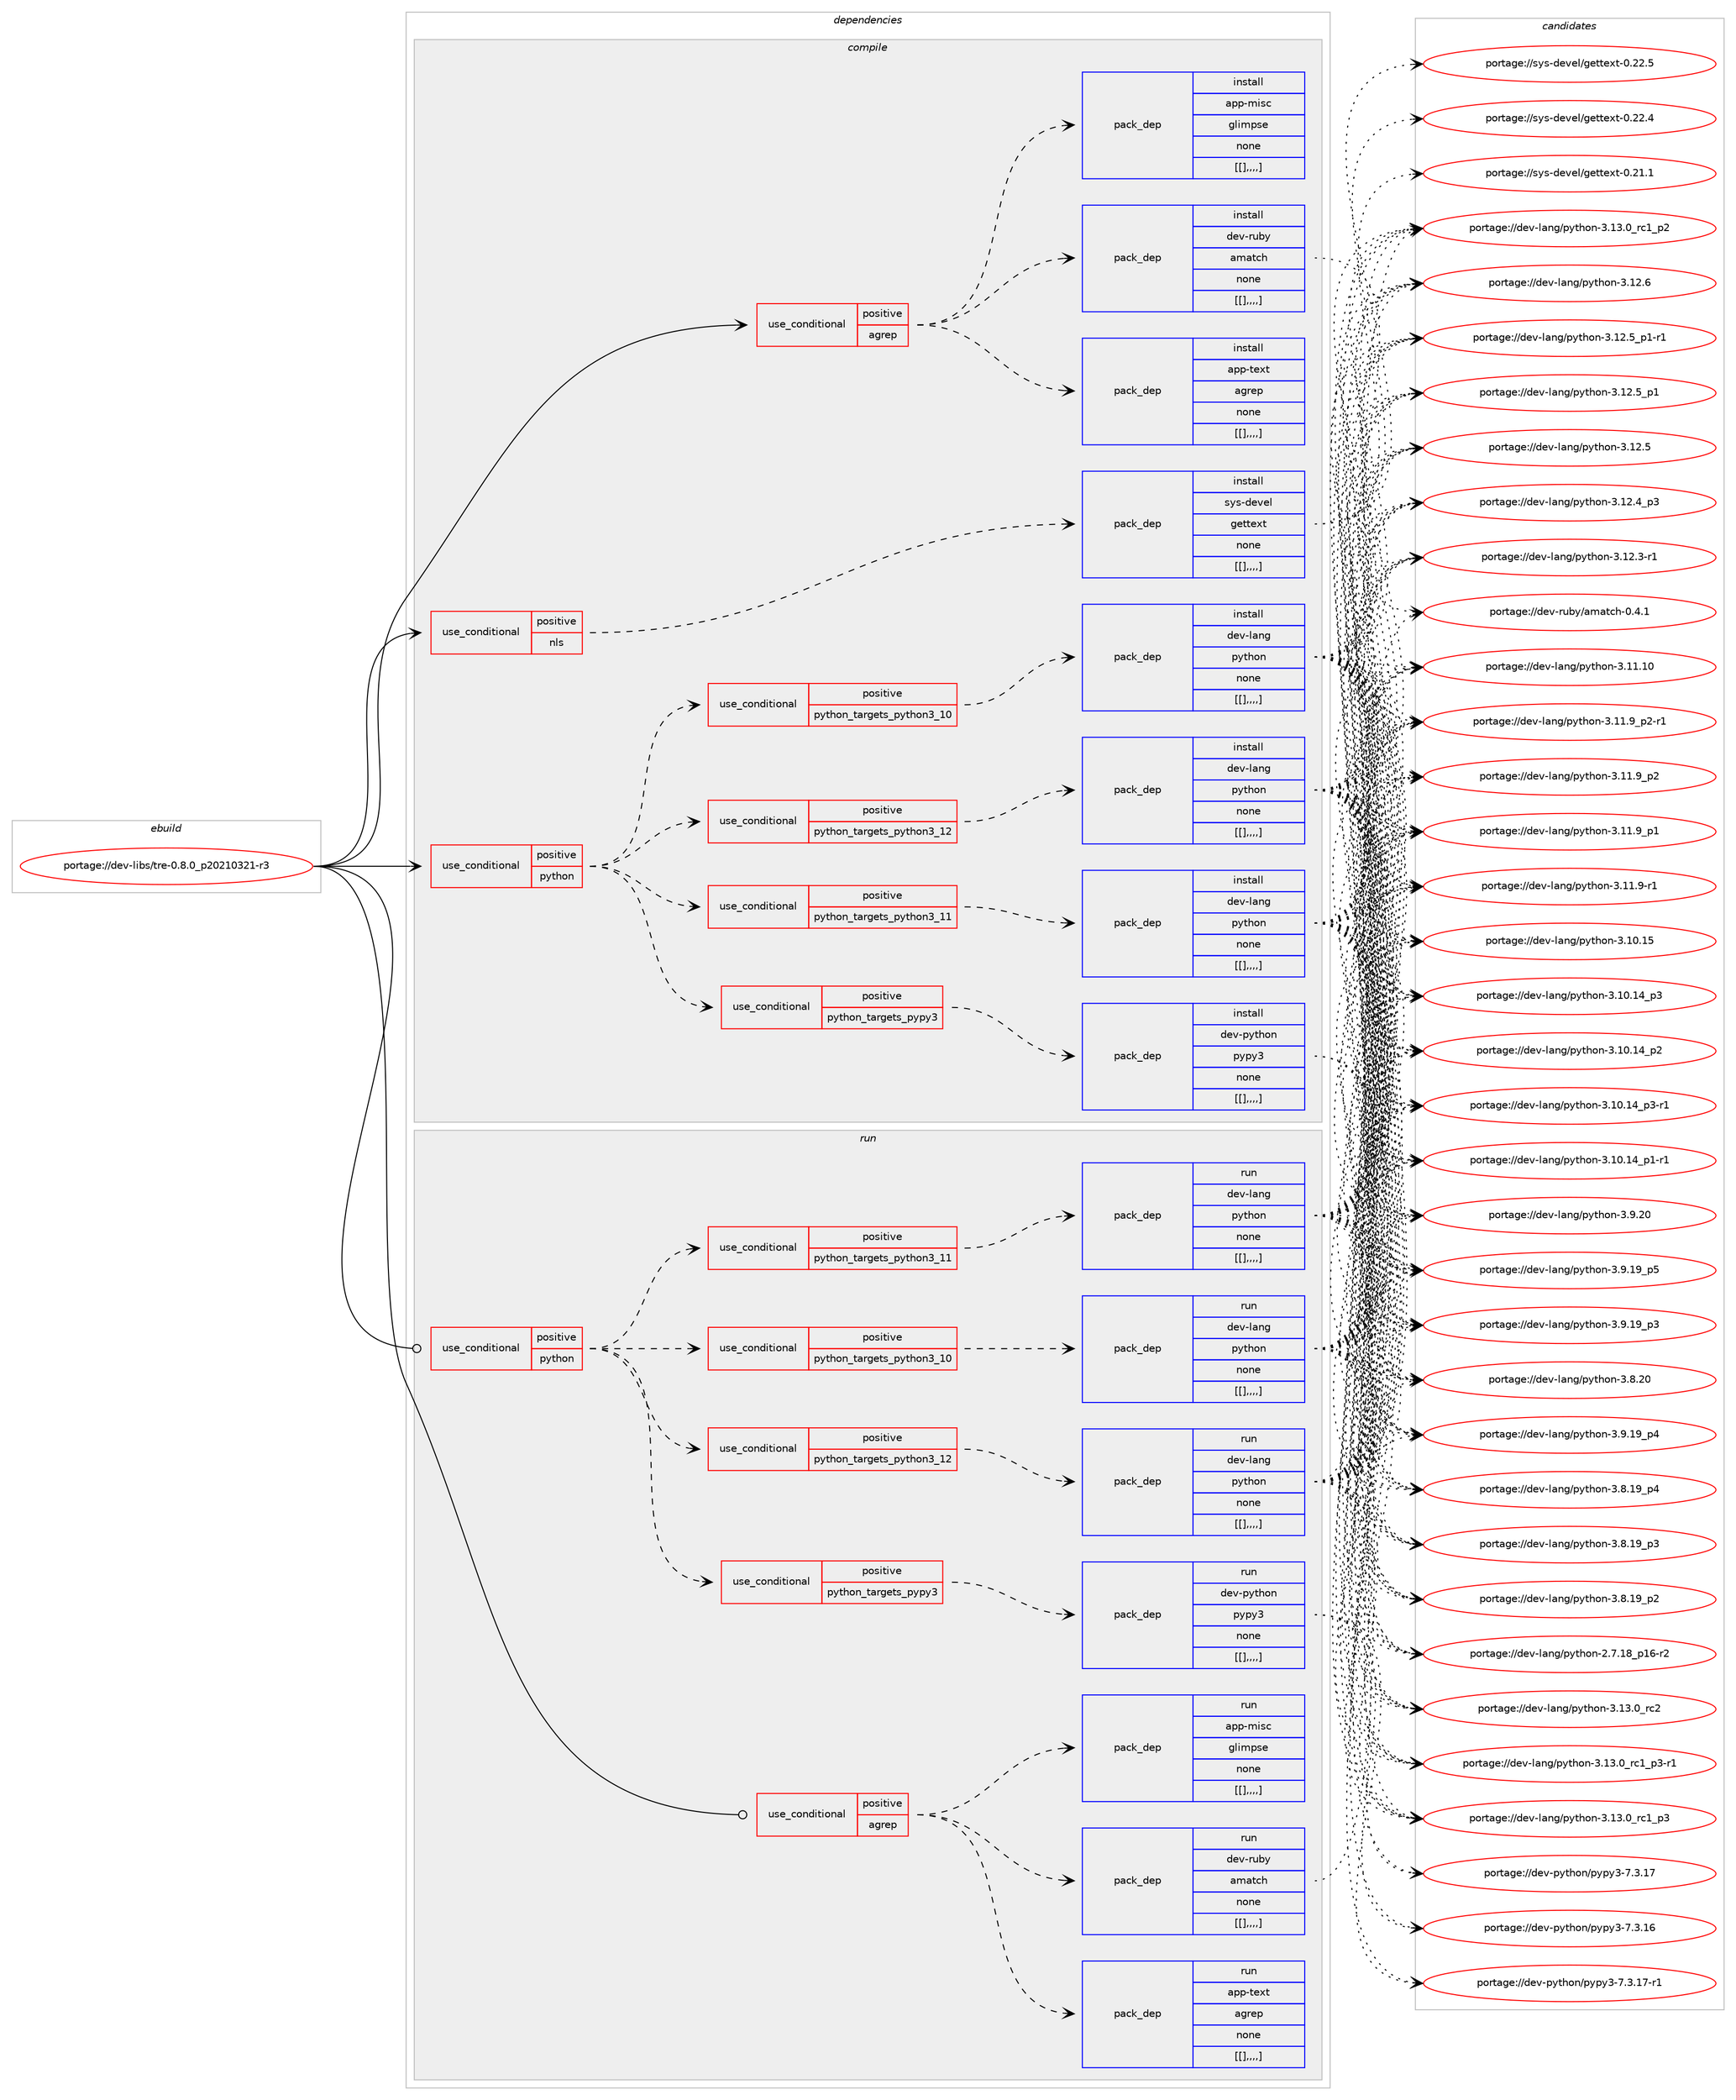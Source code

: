 digraph prolog {

# *************
# Graph options
# *************

newrank=true;
concentrate=true;
compound=true;
graph [rankdir=LR,fontname=Helvetica,fontsize=10,ranksep=1.5];#, ranksep=2.5, nodesep=0.2];
edge  [arrowhead=vee];
node  [fontname=Helvetica,fontsize=10];

# **********
# The ebuild
# **********

subgraph cluster_leftcol {
color=gray;
label=<<i>ebuild</i>>;
id [label="portage://dev-libs/tre-0.8.0_p20210321-r3", color=red, width=4, href="../dev-libs/tre-0.8.0_p20210321-r3.svg"];
}

# ****************
# The dependencies
# ****************

subgraph cluster_midcol {
color=gray;
label=<<i>dependencies</i>>;
subgraph cluster_compile {
fillcolor="#eeeeee";
style=filled;
label=<<i>compile</i>>;
subgraph cond28751 {
dependency115298 [label=<<TABLE BORDER="0" CELLBORDER="1" CELLSPACING="0" CELLPADDING="4"><TR><TD ROWSPAN="3" CELLPADDING="10">use_conditional</TD></TR><TR><TD>positive</TD></TR><TR><TD>agrep</TD></TR></TABLE>>, shape=none, color=red];
subgraph pack85379 {
dependency115299 [label=<<TABLE BORDER="0" CELLBORDER="1" CELLSPACING="0" CELLPADDING="4" WIDTH="220"><TR><TD ROWSPAN="6" CELLPADDING="30">pack_dep</TD></TR><TR><TD WIDTH="110">install</TD></TR><TR><TD>app-text</TD></TR><TR><TD>agrep</TD></TR><TR><TD>none</TD></TR><TR><TD>[[],,,,]</TD></TR></TABLE>>, shape=none, color=blue];
}
dependency115298:e -> dependency115299:w [weight=20,style="dashed",arrowhead="vee"];
subgraph pack85380 {
dependency115300 [label=<<TABLE BORDER="0" CELLBORDER="1" CELLSPACING="0" CELLPADDING="4" WIDTH="220"><TR><TD ROWSPAN="6" CELLPADDING="30">pack_dep</TD></TR><TR><TD WIDTH="110">install</TD></TR><TR><TD>dev-ruby</TD></TR><TR><TD>amatch</TD></TR><TR><TD>none</TD></TR><TR><TD>[[],,,,]</TD></TR></TABLE>>, shape=none, color=blue];
}
dependency115298:e -> dependency115300:w [weight=20,style="dashed",arrowhead="vee"];
subgraph pack85381 {
dependency115301 [label=<<TABLE BORDER="0" CELLBORDER="1" CELLSPACING="0" CELLPADDING="4" WIDTH="220"><TR><TD ROWSPAN="6" CELLPADDING="30">pack_dep</TD></TR><TR><TD WIDTH="110">install</TD></TR><TR><TD>app-misc</TD></TR><TR><TD>glimpse</TD></TR><TR><TD>none</TD></TR><TR><TD>[[],,,,]</TD></TR></TABLE>>, shape=none, color=blue];
}
dependency115298:e -> dependency115301:w [weight=20,style="dashed",arrowhead="vee"];
}
id:e -> dependency115298:w [weight=20,style="solid",arrowhead="vee"];
subgraph cond28752 {
dependency115302 [label=<<TABLE BORDER="0" CELLBORDER="1" CELLSPACING="0" CELLPADDING="4"><TR><TD ROWSPAN="3" CELLPADDING="10">use_conditional</TD></TR><TR><TD>positive</TD></TR><TR><TD>nls</TD></TR></TABLE>>, shape=none, color=red];
subgraph pack85382 {
dependency115303 [label=<<TABLE BORDER="0" CELLBORDER="1" CELLSPACING="0" CELLPADDING="4" WIDTH="220"><TR><TD ROWSPAN="6" CELLPADDING="30">pack_dep</TD></TR><TR><TD WIDTH="110">install</TD></TR><TR><TD>sys-devel</TD></TR><TR><TD>gettext</TD></TR><TR><TD>none</TD></TR><TR><TD>[[],,,,]</TD></TR></TABLE>>, shape=none, color=blue];
}
dependency115302:e -> dependency115303:w [weight=20,style="dashed",arrowhead="vee"];
}
id:e -> dependency115302:w [weight=20,style="solid",arrowhead="vee"];
subgraph cond28753 {
dependency115304 [label=<<TABLE BORDER="0" CELLBORDER="1" CELLSPACING="0" CELLPADDING="4"><TR><TD ROWSPAN="3" CELLPADDING="10">use_conditional</TD></TR><TR><TD>positive</TD></TR><TR><TD>python</TD></TR></TABLE>>, shape=none, color=red];
subgraph cond28754 {
dependency115305 [label=<<TABLE BORDER="0" CELLBORDER="1" CELLSPACING="0" CELLPADDING="4"><TR><TD ROWSPAN="3" CELLPADDING="10">use_conditional</TD></TR><TR><TD>positive</TD></TR><TR><TD>python_targets_pypy3</TD></TR></TABLE>>, shape=none, color=red];
subgraph pack85383 {
dependency115306 [label=<<TABLE BORDER="0" CELLBORDER="1" CELLSPACING="0" CELLPADDING="4" WIDTH="220"><TR><TD ROWSPAN="6" CELLPADDING="30">pack_dep</TD></TR><TR><TD WIDTH="110">install</TD></TR><TR><TD>dev-python</TD></TR><TR><TD>pypy3</TD></TR><TR><TD>none</TD></TR><TR><TD>[[],,,,]</TD></TR></TABLE>>, shape=none, color=blue];
}
dependency115305:e -> dependency115306:w [weight=20,style="dashed",arrowhead="vee"];
}
dependency115304:e -> dependency115305:w [weight=20,style="dashed",arrowhead="vee"];
subgraph cond28755 {
dependency115307 [label=<<TABLE BORDER="0" CELLBORDER="1" CELLSPACING="0" CELLPADDING="4"><TR><TD ROWSPAN="3" CELLPADDING="10">use_conditional</TD></TR><TR><TD>positive</TD></TR><TR><TD>python_targets_python3_10</TD></TR></TABLE>>, shape=none, color=red];
subgraph pack85384 {
dependency115308 [label=<<TABLE BORDER="0" CELLBORDER="1" CELLSPACING="0" CELLPADDING="4" WIDTH="220"><TR><TD ROWSPAN="6" CELLPADDING="30">pack_dep</TD></TR><TR><TD WIDTH="110">install</TD></TR><TR><TD>dev-lang</TD></TR><TR><TD>python</TD></TR><TR><TD>none</TD></TR><TR><TD>[[],,,,]</TD></TR></TABLE>>, shape=none, color=blue];
}
dependency115307:e -> dependency115308:w [weight=20,style="dashed",arrowhead="vee"];
}
dependency115304:e -> dependency115307:w [weight=20,style="dashed",arrowhead="vee"];
subgraph cond28756 {
dependency115309 [label=<<TABLE BORDER="0" CELLBORDER="1" CELLSPACING="0" CELLPADDING="4"><TR><TD ROWSPAN="3" CELLPADDING="10">use_conditional</TD></TR><TR><TD>positive</TD></TR><TR><TD>python_targets_python3_11</TD></TR></TABLE>>, shape=none, color=red];
subgraph pack85385 {
dependency115310 [label=<<TABLE BORDER="0" CELLBORDER="1" CELLSPACING="0" CELLPADDING="4" WIDTH="220"><TR><TD ROWSPAN="6" CELLPADDING="30">pack_dep</TD></TR><TR><TD WIDTH="110">install</TD></TR><TR><TD>dev-lang</TD></TR><TR><TD>python</TD></TR><TR><TD>none</TD></TR><TR><TD>[[],,,,]</TD></TR></TABLE>>, shape=none, color=blue];
}
dependency115309:e -> dependency115310:w [weight=20,style="dashed",arrowhead="vee"];
}
dependency115304:e -> dependency115309:w [weight=20,style="dashed",arrowhead="vee"];
subgraph cond28757 {
dependency115311 [label=<<TABLE BORDER="0" CELLBORDER="1" CELLSPACING="0" CELLPADDING="4"><TR><TD ROWSPAN="3" CELLPADDING="10">use_conditional</TD></TR><TR><TD>positive</TD></TR><TR><TD>python_targets_python3_12</TD></TR></TABLE>>, shape=none, color=red];
subgraph pack85386 {
dependency115312 [label=<<TABLE BORDER="0" CELLBORDER="1" CELLSPACING="0" CELLPADDING="4" WIDTH="220"><TR><TD ROWSPAN="6" CELLPADDING="30">pack_dep</TD></TR><TR><TD WIDTH="110">install</TD></TR><TR><TD>dev-lang</TD></TR><TR><TD>python</TD></TR><TR><TD>none</TD></TR><TR><TD>[[],,,,]</TD></TR></TABLE>>, shape=none, color=blue];
}
dependency115311:e -> dependency115312:w [weight=20,style="dashed",arrowhead="vee"];
}
dependency115304:e -> dependency115311:w [weight=20,style="dashed",arrowhead="vee"];
}
id:e -> dependency115304:w [weight=20,style="solid",arrowhead="vee"];
}
subgraph cluster_compileandrun {
fillcolor="#eeeeee";
style=filled;
label=<<i>compile and run</i>>;
}
subgraph cluster_run {
fillcolor="#eeeeee";
style=filled;
label=<<i>run</i>>;
subgraph cond28758 {
dependency115313 [label=<<TABLE BORDER="0" CELLBORDER="1" CELLSPACING="0" CELLPADDING="4"><TR><TD ROWSPAN="3" CELLPADDING="10">use_conditional</TD></TR><TR><TD>positive</TD></TR><TR><TD>agrep</TD></TR></TABLE>>, shape=none, color=red];
subgraph pack85387 {
dependency115314 [label=<<TABLE BORDER="0" CELLBORDER="1" CELLSPACING="0" CELLPADDING="4" WIDTH="220"><TR><TD ROWSPAN="6" CELLPADDING="30">pack_dep</TD></TR><TR><TD WIDTH="110">run</TD></TR><TR><TD>app-text</TD></TR><TR><TD>agrep</TD></TR><TR><TD>none</TD></TR><TR><TD>[[],,,,]</TD></TR></TABLE>>, shape=none, color=blue];
}
dependency115313:e -> dependency115314:w [weight=20,style="dashed",arrowhead="vee"];
subgraph pack85388 {
dependency115315 [label=<<TABLE BORDER="0" CELLBORDER="1" CELLSPACING="0" CELLPADDING="4" WIDTH="220"><TR><TD ROWSPAN="6" CELLPADDING="30">pack_dep</TD></TR><TR><TD WIDTH="110">run</TD></TR><TR><TD>dev-ruby</TD></TR><TR><TD>amatch</TD></TR><TR><TD>none</TD></TR><TR><TD>[[],,,,]</TD></TR></TABLE>>, shape=none, color=blue];
}
dependency115313:e -> dependency115315:w [weight=20,style="dashed",arrowhead="vee"];
subgraph pack85389 {
dependency115316 [label=<<TABLE BORDER="0" CELLBORDER="1" CELLSPACING="0" CELLPADDING="4" WIDTH="220"><TR><TD ROWSPAN="6" CELLPADDING="30">pack_dep</TD></TR><TR><TD WIDTH="110">run</TD></TR><TR><TD>app-misc</TD></TR><TR><TD>glimpse</TD></TR><TR><TD>none</TD></TR><TR><TD>[[],,,,]</TD></TR></TABLE>>, shape=none, color=blue];
}
dependency115313:e -> dependency115316:w [weight=20,style="dashed",arrowhead="vee"];
}
id:e -> dependency115313:w [weight=20,style="solid",arrowhead="odot"];
subgraph cond28759 {
dependency115317 [label=<<TABLE BORDER="0" CELLBORDER="1" CELLSPACING="0" CELLPADDING="4"><TR><TD ROWSPAN="3" CELLPADDING="10">use_conditional</TD></TR><TR><TD>positive</TD></TR><TR><TD>python</TD></TR></TABLE>>, shape=none, color=red];
subgraph cond28760 {
dependency115318 [label=<<TABLE BORDER="0" CELLBORDER="1" CELLSPACING="0" CELLPADDING="4"><TR><TD ROWSPAN="3" CELLPADDING="10">use_conditional</TD></TR><TR><TD>positive</TD></TR><TR><TD>python_targets_pypy3</TD></TR></TABLE>>, shape=none, color=red];
subgraph pack85390 {
dependency115319 [label=<<TABLE BORDER="0" CELLBORDER="1" CELLSPACING="0" CELLPADDING="4" WIDTH="220"><TR><TD ROWSPAN="6" CELLPADDING="30">pack_dep</TD></TR><TR><TD WIDTH="110">run</TD></TR><TR><TD>dev-python</TD></TR><TR><TD>pypy3</TD></TR><TR><TD>none</TD></TR><TR><TD>[[],,,,]</TD></TR></TABLE>>, shape=none, color=blue];
}
dependency115318:e -> dependency115319:w [weight=20,style="dashed",arrowhead="vee"];
}
dependency115317:e -> dependency115318:w [weight=20,style="dashed",arrowhead="vee"];
subgraph cond28761 {
dependency115320 [label=<<TABLE BORDER="0" CELLBORDER="1" CELLSPACING="0" CELLPADDING="4"><TR><TD ROWSPAN="3" CELLPADDING="10">use_conditional</TD></TR><TR><TD>positive</TD></TR><TR><TD>python_targets_python3_10</TD></TR></TABLE>>, shape=none, color=red];
subgraph pack85391 {
dependency115321 [label=<<TABLE BORDER="0" CELLBORDER="1" CELLSPACING="0" CELLPADDING="4" WIDTH="220"><TR><TD ROWSPAN="6" CELLPADDING="30">pack_dep</TD></TR><TR><TD WIDTH="110">run</TD></TR><TR><TD>dev-lang</TD></TR><TR><TD>python</TD></TR><TR><TD>none</TD></TR><TR><TD>[[],,,,]</TD></TR></TABLE>>, shape=none, color=blue];
}
dependency115320:e -> dependency115321:w [weight=20,style="dashed",arrowhead="vee"];
}
dependency115317:e -> dependency115320:w [weight=20,style="dashed",arrowhead="vee"];
subgraph cond28762 {
dependency115322 [label=<<TABLE BORDER="0" CELLBORDER="1" CELLSPACING="0" CELLPADDING="4"><TR><TD ROWSPAN="3" CELLPADDING="10">use_conditional</TD></TR><TR><TD>positive</TD></TR><TR><TD>python_targets_python3_11</TD></TR></TABLE>>, shape=none, color=red];
subgraph pack85392 {
dependency115323 [label=<<TABLE BORDER="0" CELLBORDER="1" CELLSPACING="0" CELLPADDING="4" WIDTH="220"><TR><TD ROWSPAN="6" CELLPADDING="30">pack_dep</TD></TR><TR><TD WIDTH="110">run</TD></TR><TR><TD>dev-lang</TD></TR><TR><TD>python</TD></TR><TR><TD>none</TD></TR><TR><TD>[[],,,,]</TD></TR></TABLE>>, shape=none, color=blue];
}
dependency115322:e -> dependency115323:w [weight=20,style="dashed",arrowhead="vee"];
}
dependency115317:e -> dependency115322:w [weight=20,style="dashed",arrowhead="vee"];
subgraph cond28763 {
dependency115324 [label=<<TABLE BORDER="0" CELLBORDER="1" CELLSPACING="0" CELLPADDING="4"><TR><TD ROWSPAN="3" CELLPADDING="10">use_conditional</TD></TR><TR><TD>positive</TD></TR><TR><TD>python_targets_python3_12</TD></TR></TABLE>>, shape=none, color=red];
subgraph pack85393 {
dependency115325 [label=<<TABLE BORDER="0" CELLBORDER="1" CELLSPACING="0" CELLPADDING="4" WIDTH="220"><TR><TD ROWSPAN="6" CELLPADDING="30">pack_dep</TD></TR><TR><TD WIDTH="110">run</TD></TR><TR><TD>dev-lang</TD></TR><TR><TD>python</TD></TR><TR><TD>none</TD></TR><TR><TD>[[],,,,]</TD></TR></TABLE>>, shape=none, color=blue];
}
dependency115324:e -> dependency115325:w [weight=20,style="dashed",arrowhead="vee"];
}
dependency115317:e -> dependency115324:w [weight=20,style="dashed",arrowhead="vee"];
}
id:e -> dependency115317:w [weight=20,style="solid",arrowhead="odot"];
}
}

# **************
# The candidates
# **************

subgraph cluster_choices {
rank=same;
color=gray;
label=<<i>candidates</i>>;

subgraph choice85379 {
color=black;
nodesep=1;
}
subgraph choice85380 {
color=black;
nodesep=1;
choice100101118451141179812147971099711699104454846524649 [label="portage://dev-ruby/amatch-0.4.1", color=red, width=4,href="../dev-ruby/amatch-0.4.1.svg"];
dependency115300:e -> choice100101118451141179812147971099711699104454846524649:w [style=dotted,weight="100"];
}
subgraph choice85381 {
color=black;
nodesep=1;
}
subgraph choice85382 {
color=black;
nodesep=1;
choice115121115451001011181011084710310111611610112011645484650504653 [label="portage://sys-devel/gettext-0.22.5", color=red, width=4,href="../sys-devel/gettext-0.22.5.svg"];
choice115121115451001011181011084710310111611610112011645484650504652 [label="portage://sys-devel/gettext-0.22.4", color=red, width=4,href="../sys-devel/gettext-0.22.4.svg"];
choice115121115451001011181011084710310111611610112011645484650494649 [label="portage://sys-devel/gettext-0.21.1", color=red, width=4,href="../sys-devel/gettext-0.21.1.svg"];
dependency115303:e -> choice115121115451001011181011084710310111611610112011645484650504653:w [style=dotted,weight="100"];
dependency115303:e -> choice115121115451001011181011084710310111611610112011645484650504652:w [style=dotted,weight="100"];
dependency115303:e -> choice115121115451001011181011084710310111611610112011645484650494649:w [style=dotted,weight="100"];
}
subgraph choice85383 {
color=black;
nodesep=1;
choice100101118451121211161041111104711212111212151455546514649554511449 [label="portage://dev-python/pypy3-7.3.17-r1", color=red, width=4,href="../dev-python/pypy3-7.3.17-r1.svg"];
choice10010111845112121116104111110471121211121215145554651464955 [label="portage://dev-python/pypy3-7.3.17", color=red, width=4,href="../dev-python/pypy3-7.3.17.svg"];
choice10010111845112121116104111110471121211121215145554651464954 [label="portage://dev-python/pypy3-7.3.16", color=red, width=4,href="../dev-python/pypy3-7.3.16.svg"];
dependency115306:e -> choice100101118451121211161041111104711212111212151455546514649554511449:w [style=dotted,weight="100"];
dependency115306:e -> choice10010111845112121116104111110471121211121215145554651464955:w [style=dotted,weight="100"];
dependency115306:e -> choice10010111845112121116104111110471121211121215145554651464954:w [style=dotted,weight="100"];
}
subgraph choice85384 {
color=black;
nodesep=1;
choice10010111845108971101034711212111610411111045514649514648951149950 [label="portage://dev-lang/python-3.13.0_rc2", color=red, width=4,href="../dev-lang/python-3.13.0_rc2.svg"];
choice1001011184510897110103471121211161041111104551464951464895114994995112514511449 [label="portage://dev-lang/python-3.13.0_rc1_p3-r1", color=red, width=4,href="../dev-lang/python-3.13.0_rc1_p3-r1.svg"];
choice100101118451089711010347112121116104111110455146495146489511499499511251 [label="portage://dev-lang/python-3.13.0_rc1_p3", color=red, width=4,href="../dev-lang/python-3.13.0_rc1_p3.svg"];
choice100101118451089711010347112121116104111110455146495146489511499499511250 [label="portage://dev-lang/python-3.13.0_rc1_p2", color=red, width=4,href="../dev-lang/python-3.13.0_rc1_p2.svg"];
choice10010111845108971101034711212111610411111045514649504654 [label="portage://dev-lang/python-3.12.6", color=red, width=4,href="../dev-lang/python-3.12.6.svg"];
choice1001011184510897110103471121211161041111104551464950465395112494511449 [label="portage://dev-lang/python-3.12.5_p1-r1", color=red, width=4,href="../dev-lang/python-3.12.5_p1-r1.svg"];
choice100101118451089711010347112121116104111110455146495046539511249 [label="portage://dev-lang/python-3.12.5_p1", color=red, width=4,href="../dev-lang/python-3.12.5_p1.svg"];
choice10010111845108971101034711212111610411111045514649504653 [label="portage://dev-lang/python-3.12.5", color=red, width=4,href="../dev-lang/python-3.12.5.svg"];
choice100101118451089711010347112121116104111110455146495046529511251 [label="portage://dev-lang/python-3.12.4_p3", color=red, width=4,href="../dev-lang/python-3.12.4_p3.svg"];
choice100101118451089711010347112121116104111110455146495046514511449 [label="portage://dev-lang/python-3.12.3-r1", color=red, width=4,href="../dev-lang/python-3.12.3-r1.svg"];
choice1001011184510897110103471121211161041111104551464949464948 [label="portage://dev-lang/python-3.11.10", color=red, width=4,href="../dev-lang/python-3.11.10.svg"];
choice1001011184510897110103471121211161041111104551464949465795112504511449 [label="portage://dev-lang/python-3.11.9_p2-r1", color=red, width=4,href="../dev-lang/python-3.11.9_p2-r1.svg"];
choice100101118451089711010347112121116104111110455146494946579511250 [label="portage://dev-lang/python-3.11.9_p2", color=red, width=4,href="../dev-lang/python-3.11.9_p2.svg"];
choice100101118451089711010347112121116104111110455146494946579511249 [label="portage://dev-lang/python-3.11.9_p1", color=red, width=4,href="../dev-lang/python-3.11.9_p1.svg"];
choice100101118451089711010347112121116104111110455146494946574511449 [label="portage://dev-lang/python-3.11.9-r1", color=red, width=4,href="../dev-lang/python-3.11.9-r1.svg"];
choice1001011184510897110103471121211161041111104551464948464953 [label="portage://dev-lang/python-3.10.15", color=red, width=4,href="../dev-lang/python-3.10.15.svg"];
choice100101118451089711010347112121116104111110455146494846495295112514511449 [label="portage://dev-lang/python-3.10.14_p3-r1", color=red, width=4,href="../dev-lang/python-3.10.14_p3-r1.svg"];
choice10010111845108971101034711212111610411111045514649484649529511251 [label="portage://dev-lang/python-3.10.14_p3", color=red, width=4,href="../dev-lang/python-3.10.14_p3.svg"];
choice10010111845108971101034711212111610411111045514649484649529511250 [label="portage://dev-lang/python-3.10.14_p2", color=red, width=4,href="../dev-lang/python-3.10.14_p2.svg"];
choice100101118451089711010347112121116104111110455146494846495295112494511449 [label="portage://dev-lang/python-3.10.14_p1-r1", color=red, width=4,href="../dev-lang/python-3.10.14_p1-r1.svg"];
choice10010111845108971101034711212111610411111045514657465048 [label="portage://dev-lang/python-3.9.20", color=red, width=4,href="../dev-lang/python-3.9.20.svg"];
choice100101118451089711010347112121116104111110455146574649579511253 [label="portage://dev-lang/python-3.9.19_p5", color=red, width=4,href="../dev-lang/python-3.9.19_p5.svg"];
choice100101118451089711010347112121116104111110455146574649579511252 [label="portage://dev-lang/python-3.9.19_p4", color=red, width=4,href="../dev-lang/python-3.9.19_p4.svg"];
choice100101118451089711010347112121116104111110455146574649579511251 [label="portage://dev-lang/python-3.9.19_p3", color=red, width=4,href="../dev-lang/python-3.9.19_p3.svg"];
choice10010111845108971101034711212111610411111045514656465048 [label="portage://dev-lang/python-3.8.20", color=red, width=4,href="../dev-lang/python-3.8.20.svg"];
choice100101118451089711010347112121116104111110455146564649579511252 [label="portage://dev-lang/python-3.8.19_p4", color=red, width=4,href="../dev-lang/python-3.8.19_p4.svg"];
choice100101118451089711010347112121116104111110455146564649579511251 [label="portage://dev-lang/python-3.8.19_p3", color=red, width=4,href="../dev-lang/python-3.8.19_p3.svg"];
choice100101118451089711010347112121116104111110455146564649579511250 [label="portage://dev-lang/python-3.8.19_p2", color=red, width=4,href="../dev-lang/python-3.8.19_p2.svg"];
choice100101118451089711010347112121116104111110455046554649569511249544511450 [label="portage://dev-lang/python-2.7.18_p16-r2", color=red, width=4,href="../dev-lang/python-2.7.18_p16-r2.svg"];
dependency115308:e -> choice10010111845108971101034711212111610411111045514649514648951149950:w [style=dotted,weight="100"];
dependency115308:e -> choice1001011184510897110103471121211161041111104551464951464895114994995112514511449:w [style=dotted,weight="100"];
dependency115308:e -> choice100101118451089711010347112121116104111110455146495146489511499499511251:w [style=dotted,weight="100"];
dependency115308:e -> choice100101118451089711010347112121116104111110455146495146489511499499511250:w [style=dotted,weight="100"];
dependency115308:e -> choice10010111845108971101034711212111610411111045514649504654:w [style=dotted,weight="100"];
dependency115308:e -> choice1001011184510897110103471121211161041111104551464950465395112494511449:w [style=dotted,weight="100"];
dependency115308:e -> choice100101118451089711010347112121116104111110455146495046539511249:w [style=dotted,weight="100"];
dependency115308:e -> choice10010111845108971101034711212111610411111045514649504653:w [style=dotted,weight="100"];
dependency115308:e -> choice100101118451089711010347112121116104111110455146495046529511251:w [style=dotted,weight="100"];
dependency115308:e -> choice100101118451089711010347112121116104111110455146495046514511449:w [style=dotted,weight="100"];
dependency115308:e -> choice1001011184510897110103471121211161041111104551464949464948:w [style=dotted,weight="100"];
dependency115308:e -> choice1001011184510897110103471121211161041111104551464949465795112504511449:w [style=dotted,weight="100"];
dependency115308:e -> choice100101118451089711010347112121116104111110455146494946579511250:w [style=dotted,weight="100"];
dependency115308:e -> choice100101118451089711010347112121116104111110455146494946579511249:w [style=dotted,weight="100"];
dependency115308:e -> choice100101118451089711010347112121116104111110455146494946574511449:w [style=dotted,weight="100"];
dependency115308:e -> choice1001011184510897110103471121211161041111104551464948464953:w [style=dotted,weight="100"];
dependency115308:e -> choice100101118451089711010347112121116104111110455146494846495295112514511449:w [style=dotted,weight="100"];
dependency115308:e -> choice10010111845108971101034711212111610411111045514649484649529511251:w [style=dotted,weight="100"];
dependency115308:e -> choice10010111845108971101034711212111610411111045514649484649529511250:w [style=dotted,weight="100"];
dependency115308:e -> choice100101118451089711010347112121116104111110455146494846495295112494511449:w [style=dotted,weight="100"];
dependency115308:e -> choice10010111845108971101034711212111610411111045514657465048:w [style=dotted,weight="100"];
dependency115308:e -> choice100101118451089711010347112121116104111110455146574649579511253:w [style=dotted,weight="100"];
dependency115308:e -> choice100101118451089711010347112121116104111110455146574649579511252:w [style=dotted,weight="100"];
dependency115308:e -> choice100101118451089711010347112121116104111110455146574649579511251:w [style=dotted,weight="100"];
dependency115308:e -> choice10010111845108971101034711212111610411111045514656465048:w [style=dotted,weight="100"];
dependency115308:e -> choice100101118451089711010347112121116104111110455146564649579511252:w [style=dotted,weight="100"];
dependency115308:e -> choice100101118451089711010347112121116104111110455146564649579511251:w [style=dotted,weight="100"];
dependency115308:e -> choice100101118451089711010347112121116104111110455146564649579511250:w [style=dotted,weight="100"];
dependency115308:e -> choice100101118451089711010347112121116104111110455046554649569511249544511450:w [style=dotted,weight="100"];
}
subgraph choice85385 {
color=black;
nodesep=1;
choice10010111845108971101034711212111610411111045514649514648951149950 [label="portage://dev-lang/python-3.13.0_rc2", color=red, width=4,href="../dev-lang/python-3.13.0_rc2.svg"];
choice1001011184510897110103471121211161041111104551464951464895114994995112514511449 [label="portage://dev-lang/python-3.13.0_rc1_p3-r1", color=red, width=4,href="../dev-lang/python-3.13.0_rc1_p3-r1.svg"];
choice100101118451089711010347112121116104111110455146495146489511499499511251 [label="portage://dev-lang/python-3.13.0_rc1_p3", color=red, width=4,href="../dev-lang/python-3.13.0_rc1_p3.svg"];
choice100101118451089711010347112121116104111110455146495146489511499499511250 [label="portage://dev-lang/python-3.13.0_rc1_p2", color=red, width=4,href="../dev-lang/python-3.13.0_rc1_p2.svg"];
choice10010111845108971101034711212111610411111045514649504654 [label="portage://dev-lang/python-3.12.6", color=red, width=4,href="../dev-lang/python-3.12.6.svg"];
choice1001011184510897110103471121211161041111104551464950465395112494511449 [label="portage://dev-lang/python-3.12.5_p1-r1", color=red, width=4,href="../dev-lang/python-3.12.5_p1-r1.svg"];
choice100101118451089711010347112121116104111110455146495046539511249 [label="portage://dev-lang/python-3.12.5_p1", color=red, width=4,href="../dev-lang/python-3.12.5_p1.svg"];
choice10010111845108971101034711212111610411111045514649504653 [label="portage://dev-lang/python-3.12.5", color=red, width=4,href="../dev-lang/python-3.12.5.svg"];
choice100101118451089711010347112121116104111110455146495046529511251 [label="portage://dev-lang/python-3.12.4_p3", color=red, width=4,href="../dev-lang/python-3.12.4_p3.svg"];
choice100101118451089711010347112121116104111110455146495046514511449 [label="portage://dev-lang/python-3.12.3-r1", color=red, width=4,href="../dev-lang/python-3.12.3-r1.svg"];
choice1001011184510897110103471121211161041111104551464949464948 [label="portage://dev-lang/python-3.11.10", color=red, width=4,href="../dev-lang/python-3.11.10.svg"];
choice1001011184510897110103471121211161041111104551464949465795112504511449 [label="portage://dev-lang/python-3.11.9_p2-r1", color=red, width=4,href="../dev-lang/python-3.11.9_p2-r1.svg"];
choice100101118451089711010347112121116104111110455146494946579511250 [label="portage://dev-lang/python-3.11.9_p2", color=red, width=4,href="../dev-lang/python-3.11.9_p2.svg"];
choice100101118451089711010347112121116104111110455146494946579511249 [label="portage://dev-lang/python-3.11.9_p1", color=red, width=4,href="../dev-lang/python-3.11.9_p1.svg"];
choice100101118451089711010347112121116104111110455146494946574511449 [label="portage://dev-lang/python-3.11.9-r1", color=red, width=4,href="../dev-lang/python-3.11.9-r1.svg"];
choice1001011184510897110103471121211161041111104551464948464953 [label="portage://dev-lang/python-3.10.15", color=red, width=4,href="../dev-lang/python-3.10.15.svg"];
choice100101118451089711010347112121116104111110455146494846495295112514511449 [label="portage://dev-lang/python-3.10.14_p3-r1", color=red, width=4,href="../dev-lang/python-3.10.14_p3-r1.svg"];
choice10010111845108971101034711212111610411111045514649484649529511251 [label="portage://dev-lang/python-3.10.14_p3", color=red, width=4,href="../dev-lang/python-3.10.14_p3.svg"];
choice10010111845108971101034711212111610411111045514649484649529511250 [label="portage://dev-lang/python-3.10.14_p2", color=red, width=4,href="../dev-lang/python-3.10.14_p2.svg"];
choice100101118451089711010347112121116104111110455146494846495295112494511449 [label="portage://dev-lang/python-3.10.14_p1-r1", color=red, width=4,href="../dev-lang/python-3.10.14_p1-r1.svg"];
choice10010111845108971101034711212111610411111045514657465048 [label="portage://dev-lang/python-3.9.20", color=red, width=4,href="../dev-lang/python-3.9.20.svg"];
choice100101118451089711010347112121116104111110455146574649579511253 [label="portage://dev-lang/python-3.9.19_p5", color=red, width=4,href="../dev-lang/python-3.9.19_p5.svg"];
choice100101118451089711010347112121116104111110455146574649579511252 [label="portage://dev-lang/python-3.9.19_p4", color=red, width=4,href="../dev-lang/python-3.9.19_p4.svg"];
choice100101118451089711010347112121116104111110455146574649579511251 [label="portage://dev-lang/python-3.9.19_p3", color=red, width=4,href="../dev-lang/python-3.9.19_p3.svg"];
choice10010111845108971101034711212111610411111045514656465048 [label="portage://dev-lang/python-3.8.20", color=red, width=4,href="../dev-lang/python-3.8.20.svg"];
choice100101118451089711010347112121116104111110455146564649579511252 [label="portage://dev-lang/python-3.8.19_p4", color=red, width=4,href="../dev-lang/python-3.8.19_p4.svg"];
choice100101118451089711010347112121116104111110455146564649579511251 [label="portage://dev-lang/python-3.8.19_p3", color=red, width=4,href="../dev-lang/python-3.8.19_p3.svg"];
choice100101118451089711010347112121116104111110455146564649579511250 [label="portage://dev-lang/python-3.8.19_p2", color=red, width=4,href="../dev-lang/python-3.8.19_p2.svg"];
choice100101118451089711010347112121116104111110455046554649569511249544511450 [label="portage://dev-lang/python-2.7.18_p16-r2", color=red, width=4,href="../dev-lang/python-2.7.18_p16-r2.svg"];
dependency115310:e -> choice10010111845108971101034711212111610411111045514649514648951149950:w [style=dotted,weight="100"];
dependency115310:e -> choice1001011184510897110103471121211161041111104551464951464895114994995112514511449:w [style=dotted,weight="100"];
dependency115310:e -> choice100101118451089711010347112121116104111110455146495146489511499499511251:w [style=dotted,weight="100"];
dependency115310:e -> choice100101118451089711010347112121116104111110455146495146489511499499511250:w [style=dotted,weight="100"];
dependency115310:e -> choice10010111845108971101034711212111610411111045514649504654:w [style=dotted,weight="100"];
dependency115310:e -> choice1001011184510897110103471121211161041111104551464950465395112494511449:w [style=dotted,weight="100"];
dependency115310:e -> choice100101118451089711010347112121116104111110455146495046539511249:w [style=dotted,weight="100"];
dependency115310:e -> choice10010111845108971101034711212111610411111045514649504653:w [style=dotted,weight="100"];
dependency115310:e -> choice100101118451089711010347112121116104111110455146495046529511251:w [style=dotted,weight="100"];
dependency115310:e -> choice100101118451089711010347112121116104111110455146495046514511449:w [style=dotted,weight="100"];
dependency115310:e -> choice1001011184510897110103471121211161041111104551464949464948:w [style=dotted,weight="100"];
dependency115310:e -> choice1001011184510897110103471121211161041111104551464949465795112504511449:w [style=dotted,weight="100"];
dependency115310:e -> choice100101118451089711010347112121116104111110455146494946579511250:w [style=dotted,weight="100"];
dependency115310:e -> choice100101118451089711010347112121116104111110455146494946579511249:w [style=dotted,weight="100"];
dependency115310:e -> choice100101118451089711010347112121116104111110455146494946574511449:w [style=dotted,weight="100"];
dependency115310:e -> choice1001011184510897110103471121211161041111104551464948464953:w [style=dotted,weight="100"];
dependency115310:e -> choice100101118451089711010347112121116104111110455146494846495295112514511449:w [style=dotted,weight="100"];
dependency115310:e -> choice10010111845108971101034711212111610411111045514649484649529511251:w [style=dotted,weight="100"];
dependency115310:e -> choice10010111845108971101034711212111610411111045514649484649529511250:w [style=dotted,weight="100"];
dependency115310:e -> choice100101118451089711010347112121116104111110455146494846495295112494511449:w [style=dotted,weight="100"];
dependency115310:e -> choice10010111845108971101034711212111610411111045514657465048:w [style=dotted,weight="100"];
dependency115310:e -> choice100101118451089711010347112121116104111110455146574649579511253:w [style=dotted,weight="100"];
dependency115310:e -> choice100101118451089711010347112121116104111110455146574649579511252:w [style=dotted,weight="100"];
dependency115310:e -> choice100101118451089711010347112121116104111110455146574649579511251:w [style=dotted,weight="100"];
dependency115310:e -> choice10010111845108971101034711212111610411111045514656465048:w [style=dotted,weight="100"];
dependency115310:e -> choice100101118451089711010347112121116104111110455146564649579511252:w [style=dotted,weight="100"];
dependency115310:e -> choice100101118451089711010347112121116104111110455146564649579511251:w [style=dotted,weight="100"];
dependency115310:e -> choice100101118451089711010347112121116104111110455146564649579511250:w [style=dotted,weight="100"];
dependency115310:e -> choice100101118451089711010347112121116104111110455046554649569511249544511450:w [style=dotted,weight="100"];
}
subgraph choice85386 {
color=black;
nodesep=1;
choice10010111845108971101034711212111610411111045514649514648951149950 [label="portage://dev-lang/python-3.13.0_rc2", color=red, width=4,href="../dev-lang/python-3.13.0_rc2.svg"];
choice1001011184510897110103471121211161041111104551464951464895114994995112514511449 [label="portage://dev-lang/python-3.13.0_rc1_p3-r1", color=red, width=4,href="../dev-lang/python-3.13.0_rc1_p3-r1.svg"];
choice100101118451089711010347112121116104111110455146495146489511499499511251 [label="portage://dev-lang/python-3.13.0_rc1_p3", color=red, width=4,href="../dev-lang/python-3.13.0_rc1_p3.svg"];
choice100101118451089711010347112121116104111110455146495146489511499499511250 [label="portage://dev-lang/python-3.13.0_rc1_p2", color=red, width=4,href="../dev-lang/python-3.13.0_rc1_p2.svg"];
choice10010111845108971101034711212111610411111045514649504654 [label="portage://dev-lang/python-3.12.6", color=red, width=4,href="../dev-lang/python-3.12.6.svg"];
choice1001011184510897110103471121211161041111104551464950465395112494511449 [label="portage://dev-lang/python-3.12.5_p1-r1", color=red, width=4,href="../dev-lang/python-3.12.5_p1-r1.svg"];
choice100101118451089711010347112121116104111110455146495046539511249 [label="portage://dev-lang/python-3.12.5_p1", color=red, width=4,href="../dev-lang/python-3.12.5_p1.svg"];
choice10010111845108971101034711212111610411111045514649504653 [label="portage://dev-lang/python-3.12.5", color=red, width=4,href="../dev-lang/python-3.12.5.svg"];
choice100101118451089711010347112121116104111110455146495046529511251 [label="portage://dev-lang/python-3.12.4_p3", color=red, width=4,href="../dev-lang/python-3.12.4_p3.svg"];
choice100101118451089711010347112121116104111110455146495046514511449 [label="portage://dev-lang/python-3.12.3-r1", color=red, width=4,href="../dev-lang/python-3.12.3-r1.svg"];
choice1001011184510897110103471121211161041111104551464949464948 [label="portage://dev-lang/python-3.11.10", color=red, width=4,href="../dev-lang/python-3.11.10.svg"];
choice1001011184510897110103471121211161041111104551464949465795112504511449 [label="portage://dev-lang/python-3.11.9_p2-r1", color=red, width=4,href="../dev-lang/python-3.11.9_p2-r1.svg"];
choice100101118451089711010347112121116104111110455146494946579511250 [label="portage://dev-lang/python-3.11.9_p2", color=red, width=4,href="../dev-lang/python-3.11.9_p2.svg"];
choice100101118451089711010347112121116104111110455146494946579511249 [label="portage://dev-lang/python-3.11.9_p1", color=red, width=4,href="../dev-lang/python-3.11.9_p1.svg"];
choice100101118451089711010347112121116104111110455146494946574511449 [label="portage://dev-lang/python-3.11.9-r1", color=red, width=4,href="../dev-lang/python-3.11.9-r1.svg"];
choice1001011184510897110103471121211161041111104551464948464953 [label="portage://dev-lang/python-3.10.15", color=red, width=4,href="../dev-lang/python-3.10.15.svg"];
choice100101118451089711010347112121116104111110455146494846495295112514511449 [label="portage://dev-lang/python-3.10.14_p3-r1", color=red, width=4,href="../dev-lang/python-3.10.14_p3-r1.svg"];
choice10010111845108971101034711212111610411111045514649484649529511251 [label="portage://dev-lang/python-3.10.14_p3", color=red, width=4,href="../dev-lang/python-3.10.14_p3.svg"];
choice10010111845108971101034711212111610411111045514649484649529511250 [label="portage://dev-lang/python-3.10.14_p2", color=red, width=4,href="../dev-lang/python-3.10.14_p2.svg"];
choice100101118451089711010347112121116104111110455146494846495295112494511449 [label="portage://dev-lang/python-3.10.14_p1-r1", color=red, width=4,href="../dev-lang/python-3.10.14_p1-r1.svg"];
choice10010111845108971101034711212111610411111045514657465048 [label="portage://dev-lang/python-3.9.20", color=red, width=4,href="../dev-lang/python-3.9.20.svg"];
choice100101118451089711010347112121116104111110455146574649579511253 [label="portage://dev-lang/python-3.9.19_p5", color=red, width=4,href="../dev-lang/python-3.9.19_p5.svg"];
choice100101118451089711010347112121116104111110455146574649579511252 [label="portage://dev-lang/python-3.9.19_p4", color=red, width=4,href="../dev-lang/python-3.9.19_p4.svg"];
choice100101118451089711010347112121116104111110455146574649579511251 [label="portage://dev-lang/python-3.9.19_p3", color=red, width=4,href="../dev-lang/python-3.9.19_p3.svg"];
choice10010111845108971101034711212111610411111045514656465048 [label="portage://dev-lang/python-3.8.20", color=red, width=4,href="../dev-lang/python-3.8.20.svg"];
choice100101118451089711010347112121116104111110455146564649579511252 [label="portage://dev-lang/python-3.8.19_p4", color=red, width=4,href="../dev-lang/python-3.8.19_p4.svg"];
choice100101118451089711010347112121116104111110455146564649579511251 [label="portage://dev-lang/python-3.8.19_p3", color=red, width=4,href="../dev-lang/python-3.8.19_p3.svg"];
choice100101118451089711010347112121116104111110455146564649579511250 [label="portage://dev-lang/python-3.8.19_p2", color=red, width=4,href="../dev-lang/python-3.8.19_p2.svg"];
choice100101118451089711010347112121116104111110455046554649569511249544511450 [label="portage://dev-lang/python-2.7.18_p16-r2", color=red, width=4,href="../dev-lang/python-2.7.18_p16-r2.svg"];
dependency115312:e -> choice10010111845108971101034711212111610411111045514649514648951149950:w [style=dotted,weight="100"];
dependency115312:e -> choice1001011184510897110103471121211161041111104551464951464895114994995112514511449:w [style=dotted,weight="100"];
dependency115312:e -> choice100101118451089711010347112121116104111110455146495146489511499499511251:w [style=dotted,weight="100"];
dependency115312:e -> choice100101118451089711010347112121116104111110455146495146489511499499511250:w [style=dotted,weight="100"];
dependency115312:e -> choice10010111845108971101034711212111610411111045514649504654:w [style=dotted,weight="100"];
dependency115312:e -> choice1001011184510897110103471121211161041111104551464950465395112494511449:w [style=dotted,weight="100"];
dependency115312:e -> choice100101118451089711010347112121116104111110455146495046539511249:w [style=dotted,weight="100"];
dependency115312:e -> choice10010111845108971101034711212111610411111045514649504653:w [style=dotted,weight="100"];
dependency115312:e -> choice100101118451089711010347112121116104111110455146495046529511251:w [style=dotted,weight="100"];
dependency115312:e -> choice100101118451089711010347112121116104111110455146495046514511449:w [style=dotted,weight="100"];
dependency115312:e -> choice1001011184510897110103471121211161041111104551464949464948:w [style=dotted,weight="100"];
dependency115312:e -> choice1001011184510897110103471121211161041111104551464949465795112504511449:w [style=dotted,weight="100"];
dependency115312:e -> choice100101118451089711010347112121116104111110455146494946579511250:w [style=dotted,weight="100"];
dependency115312:e -> choice100101118451089711010347112121116104111110455146494946579511249:w [style=dotted,weight="100"];
dependency115312:e -> choice100101118451089711010347112121116104111110455146494946574511449:w [style=dotted,weight="100"];
dependency115312:e -> choice1001011184510897110103471121211161041111104551464948464953:w [style=dotted,weight="100"];
dependency115312:e -> choice100101118451089711010347112121116104111110455146494846495295112514511449:w [style=dotted,weight="100"];
dependency115312:e -> choice10010111845108971101034711212111610411111045514649484649529511251:w [style=dotted,weight="100"];
dependency115312:e -> choice10010111845108971101034711212111610411111045514649484649529511250:w [style=dotted,weight="100"];
dependency115312:e -> choice100101118451089711010347112121116104111110455146494846495295112494511449:w [style=dotted,weight="100"];
dependency115312:e -> choice10010111845108971101034711212111610411111045514657465048:w [style=dotted,weight="100"];
dependency115312:e -> choice100101118451089711010347112121116104111110455146574649579511253:w [style=dotted,weight="100"];
dependency115312:e -> choice100101118451089711010347112121116104111110455146574649579511252:w [style=dotted,weight="100"];
dependency115312:e -> choice100101118451089711010347112121116104111110455146574649579511251:w [style=dotted,weight="100"];
dependency115312:e -> choice10010111845108971101034711212111610411111045514656465048:w [style=dotted,weight="100"];
dependency115312:e -> choice100101118451089711010347112121116104111110455146564649579511252:w [style=dotted,weight="100"];
dependency115312:e -> choice100101118451089711010347112121116104111110455146564649579511251:w [style=dotted,weight="100"];
dependency115312:e -> choice100101118451089711010347112121116104111110455146564649579511250:w [style=dotted,weight="100"];
dependency115312:e -> choice100101118451089711010347112121116104111110455046554649569511249544511450:w [style=dotted,weight="100"];
}
subgraph choice85387 {
color=black;
nodesep=1;
}
subgraph choice85388 {
color=black;
nodesep=1;
choice100101118451141179812147971099711699104454846524649 [label="portage://dev-ruby/amatch-0.4.1", color=red, width=4,href="../dev-ruby/amatch-0.4.1.svg"];
dependency115315:e -> choice100101118451141179812147971099711699104454846524649:w [style=dotted,weight="100"];
}
subgraph choice85389 {
color=black;
nodesep=1;
}
subgraph choice85390 {
color=black;
nodesep=1;
choice100101118451121211161041111104711212111212151455546514649554511449 [label="portage://dev-python/pypy3-7.3.17-r1", color=red, width=4,href="../dev-python/pypy3-7.3.17-r1.svg"];
choice10010111845112121116104111110471121211121215145554651464955 [label="portage://dev-python/pypy3-7.3.17", color=red, width=4,href="../dev-python/pypy3-7.3.17.svg"];
choice10010111845112121116104111110471121211121215145554651464954 [label="portage://dev-python/pypy3-7.3.16", color=red, width=4,href="../dev-python/pypy3-7.3.16.svg"];
dependency115319:e -> choice100101118451121211161041111104711212111212151455546514649554511449:w [style=dotted,weight="100"];
dependency115319:e -> choice10010111845112121116104111110471121211121215145554651464955:w [style=dotted,weight="100"];
dependency115319:e -> choice10010111845112121116104111110471121211121215145554651464954:w [style=dotted,weight="100"];
}
subgraph choice85391 {
color=black;
nodesep=1;
choice10010111845108971101034711212111610411111045514649514648951149950 [label="portage://dev-lang/python-3.13.0_rc2", color=red, width=4,href="../dev-lang/python-3.13.0_rc2.svg"];
choice1001011184510897110103471121211161041111104551464951464895114994995112514511449 [label="portage://dev-lang/python-3.13.0_rc1_p3-r1", color=red, width=4,href="../dev-lang/python-3.13.0_rc1_p3-r1.svg"];
choice100101118451089711010347112121116104111110455146495146489511499499511251 [label="portage://dev-lang/python-3.13.0_rc1_p3", color=red, width=4,href="../dev-lang/python-3.13.0_rc1_p3.svg"];
choice100101118451089711010347112121116104111110455146495146489511499499511250 [label="portage://dev-lang/python-3.13.0_rc1_p2", color=red, width=4,href="../dev-lang/python-3.13.0_rc1_p2.svg"];
choice10010111845108971101034711212111610411111045514649504654 [label="portage://dev-lang/python-3.12.6", color=red, width=4,href="../dev-lang/python-3.12.6.svg"];
choice1001011184510897110103471121211161041111104551464950465395112494511449 [label="portage://dev-lang/python-3.12.5_p1-r1", color=red, width=4,href="../dev-lang/python-3.12.5_p1-r1.svg"];
choice100101118451089711010347112121116104111110455146495046539511249 [label="portage://dev-lang/python-3.12.5_p1", color=red, width=4,href="../dev-lang/python-3.12.5_p1.svg"];
choice10010111845108971101034711212111610411111045514649504653 [label="portage://dev-lang/python-3.12.5", color=red, width=4,href="../dev-lang/python-3.12.5.svg"];
choice100101118451089711010347112121116104111110455146495046529511251 [label="portage://dev-lang/python-3.12.4_p3", color=red, width=4,href="../dev-lang/python-3.12.4_p3.svg"];
choice100101118451089711010347112121116104111110455146495046514511449 [label="portage://dev-lang/python-3.12.3-r1", color=red, width=4,href="../dev-lang/python-3.12.3-r1.svg"];
choice1001011184510897110103471121211161041111104551464949464948 [label="portage://dev-lang/python-3.11.10", color=red, width=4,href="../dev-lang/python-3.11.10.svg"];
choice1001011184510897110103471121211161041111104551464949465795112504511449 [label="portage://dev-lang/python-3.11.9_p2-r1", color=red, width=4,href="../dev-lang/python-3.11.9_p2-r1.svg"];
choice100101118451089711010347112121116104111110455146494946579511250 [label="portage://dev-lang/python-3.11.9_p2", color=red, width=4,href="../dev-lang/python-3.11.9_p2.svg"];
choice100101118451089711010347112121116104111110455146494946579511249 [label="portage://dev-lang/python-3.11.9_p1", color=red, width=4,href="../dev-lang/python-3.11.9_p1.svg"];
choice100101118451089711010347112121116104111110455146494946574511449 [label="portage://dev-lang/python-3.11.9-r1", color=red, width=4,href="../dev-lang/python-3.11.9-r1.svg"];
choice1001011184510897110103471121211161041111104551464948464953 [label="portage://dev-lang/python-3.10.15", color=red, width=4,href="../dev-lang/python-3.10.15.svg"];
choice100101118451089711010347112121116104111110455146494846495295112514511449 [label="portage://dev-lang/python-3.10.14_p3-r1", color=red, width=4,href="../dev-lang/python-3.10.14_p3-r1.svg"];
choice10010111845108971101034711212111610411111045514649484649529511251 [label="portage://dev-lang/python-3.10.14_p3", color=red, width=4,href="../dev-lang/python-3.10.14_p3.svg"];
choice10010111845108971101034711212111610411111045514649484649529511250 [label="portage://dev-lang/python-3.10.14_p2", color=red, width=4,href="../dev-lang/python-3.10.14_p2.svg"];
choice100101118451089711010347112121116104111110455146494846495295112494511449 [label="portage://dev-lang/python-3.10.14_p1-r1", color=red, width=4,href="../dev-lang/python-3.10.14_p1-r1.svg"];
choice10010111845108971101034711212111610411111045514657465048 [label="portage://dev-lang/python-3.9.20", color=red, width=4,href="../dev-lang/python-3.9.20.svg"];
choice100101118451089711010347112121116104111110455146574649579511253 [label="portage://dev-lang/python-3.9.19_p5", color=red, width=4,href="../dev-lang/python-3.9.19_p5.svg"];
choice100101118451089711010347112121116104111110455146574649579511252 [label="portage://dev-lang/python-3.9.19_p4", color=red, width=4,href="../dev-lang/python-3.9.19_p4.svg"];
choice100101118451089711010347112121116104111110455146574649579511251 [label="portage://dev-lang/python-3.9.19_p3", color=red, width=4,href="../dev-lang/python-3.9.19_p3.svg"];
choice10010111845108971101034711212111610411111045514656465048 [label="portage://dev-lang/python-3.8.20", color=red, width=4,href="../dev-lang/python-3.8.20.svg"];
choice100101118451089711010347112121116104111110455146564649579511252 [label="portage://dev-lang/python-3.8.19_p4", color=red, width=4,href="../dev-lang/python-3.8.19_p4.svg"];
choice100101118451089711010347112121116104111110455146564649579511251 [label="portage://dev-lang/python-3.8.19_p3", color=red, width=4,href="../dev-lang/python-3.8.19_p3.svg"];
choice100101118451089711010347112121116104111110455146564649579511250 [label="portage://dev-lang/python-3.8.19_p2", color=red, width=4,href="../dev-lang/python-3.8.19_p2.svg"];
choice100101118451089711010347112121116104111110455046554649569511249544511450 [label="portage://dev-lang/python-2.7.18_p16-r2", color=red, width=4,href="../dev-lang/python-2.7.18_p16-r2.svg"];
dependency115321:e -> choice10010111845108971101034711212111610411111045514649514648951149950:w [style=dotted,weight="100"];
dependency115321:e -> choice1001011184510897110103471121211161041111104551464951464895114994995112514511449:w [style=dotted,weight="100"];
dependency115321:e -> choice100101118451089711010347112121116104111110455146495146489511499499511251:w [style=dotted,weight="100"];
dependency115321:e -> choice100101118451089711010347112121116104111110455146495146489511499499511250:w [style=dotted,weight="100"];
dependency115321:e -> choice10010111845108971101034711212111610411111045514649504654:w [style=dotted,weight="100"];
dependency115321:e -> choice1001011184510897110103471121211161041111104551464950465395112494511449:w [style=dotted,weight="100"];
dependency115321:e -> choice100101118451089711010347112121116104111110455146495046539511249:w [style=dotted,weight="100"];
dependency115321:e -> choice10010111845108971101034711212111610411111045514649504653:w [style=dotted,weight="100"];
dependency115321:e -> choice100101118451089711010347112121116104111110455146495046529511251:w [style=dotted,weight="100"];
dependency115321:e -> choice100101118451089711010347112121116104111110455146495046514511449:w [style=dotted,weight="100"];
dependency115321:e -> choice1001011184510897110103471121211161041111104551464949464948:w [style=dotted,weight="100"];
dependency115321:e -> choice1001011184510897110103471121211161041111104551464949465795112504511449:w [style=dotted,weight="100"];
dependency115321:e -> choice100101118451089711010347112121116104111110455146494946579511250:w [style=dotted,weight="100"];
dependency115321:e -> choice100101118451089711010347112121116104111110455146494946579511249:w [style=dotted,weight="100"];
dependency115321:e -> choice100101118451089711010347112121116104111110455146494946574511449:w [style=dotted,weight="100"];
dependency115321:e -> choice1001011184510897110103471121211161041111104551464948464953:w [style=dotted,weight="100"];
dependency115321:e -> choice100101118451089711010347112121116104111110455146494846495295112514511449:w [style=dotted,weight="100"];
dependency115321:e -> choice10010111845108971101034711212111610411111045514649484649529511251:w [style=dotted,weight="100"];
dependency115321:e -> choice10010111845108971101034711212111610411111045514649484649529511250:w [style=dotted,weight="100"];
dependency115321:e -> choice100101118451089711010347112121116104111110455146494846495295112494511449:w [style=dotted,weight="100"];
dependency115321:e -> choice10010111845108971101034711212111610411111045514657465048:w [style=dotted,weight="100"];
dependency115321:e -> choice100101118451089711010347112121116104111110455146574649579511253:w [style=dotted,weight="100"];
dependency115321:e -> choice100101118451089711010347112121116104111110455146574649579511252:w [style=dotted,weight="100"];
dependency115321:e -> choice100101118451089711010347112121116104111110455146574649579511251:w [style=dotted,weight="100"];
dependency115321:e -> choice10010111845108971101034711212111610411111045514656465048:w [style=dotted,weight="100"];
dependency115321:e -> choice100101118451089711010347112121116104111110455146564649579511252:w [style=dotted,weight="100"];
dependency115321:e -> choice100101118451089711010347112121116104111110455146564649579511251:w [style=dotted,weight="100"];
dependency115321:e -> choice100101118451089711010347112121116104111110455146564649579511250:w [style=dotted,weight="100"];
dependency115321:e -> choice100101118451089711010347112121116104111110455046554649569511249544511450:w [style=dotted,weight="100"];
}
subgraph choice85392 {
color=black;
nodesep=1;
choice10010111845108971101034711212111610411111045514649514648951149950 [label="portage://dev-lang/python-3.13.0_rc2", color=red, width=4,href="../dev-lang/python-3.13.0_rc2.svg"];
choice1001011184510897110103471121211161041111104551464951464895114994995112514511449 [label="portage://dev-lang/python-3.13.0_rc1_p3-r1", color=red, width=4,href="../dev-lang/python-3.13.0_rc1_p3-r1.svg"];
choice100101118451089711010347112121116104111110455146495146489511499499511251 [label="portage://dev-lang/python-3.13.0_rc1_p3", color=red, width=4,href="../dev-lang/python-3.13.0_rc1_p3.svg"];
choice100101118451089711010347112121116104111110455146495146489511499499511250 [label="portage://dev-lang/python-3.13.0_rc1_p2", color=red, width=4,href="../dev-lang/python-3.13.0_rc1_p2.svg"];
choice10010111845108971101034711212111610411111045514649504654 [label="portage://dev-lang/python-3.12.6", color=red, width=4,href="../dev-lang/python-3.12.6.svg"];
choice1001011184510897110103471121211161041111104551464950465395112494511449 [label="portage://dev-lang/python-3.12.5_p1-r1", color=red, width=4,href="../dev-lang/python-3.12.5_p1-r1.svg"];
choice100101118451089711010347112121116104111110455146495046539511249 [label="portage://dev-lang/python-3.12.5_p1", color=red, width=4,href="../dev-lang/python-3.12.5_p1.svg"];
choice10010111845108971101034711212111610411111045514649504653 [label="portage://dev-lang/python-3.12.5", color=red, width=4,href="../dev-lang/python-3.12.5.svg"];
choice100101118451089711010347112121116104111110455146495046529511251 [label="portage://dev-lang/python-3.12.4_p3", color=red, width=4,href="../dev-lang/python-3.12.4_p3.svg"];
choice100101118451089711010347112121116104111110455146495046514511449 [label="portage://dev-lang/python-3.12.3-r1", color=red, width=4,href="../dev-lang/python-3.12.3-r1.svg"];
choice1001011184510897110103471121211161041111104551464949464948 [label="portage://dev-lang/python-3.11.10", color=red, width=4,href="../dev-lang/python-3.11.10.svg"];
choice1001011184510897110103471121211161041111104551464949465795112504511449 [label="portage://dev-lang/python-3.11.9_p2-r1", color=red, width=4,href="../dev-lang/python-3.11.9_p2-r1.svg"];
choice100101118451089711010347112121116104111110455146494946579511250 [label="portage://dev-lang/python-3.11.9_p2", color=red, width=4,href="../dev-lang/python-3.11.9_p2.svg"];
choice100101118451089711010347112121116104111110455146494946579511249 [label="portage://dev-lang/python-3.11.9_p1", color=red, width=4,href="../dev-lang/python-3.11.9_p1.svg"];
choice100101118451089711010347112121116104111110455146494946574511449 [label="portage://dev-lang/python-3.11.9-r1", color=red, width=4,href="../dev-lang/python-3.11.9-r1.svg"];
choice1001011184510897110103471121211161041111104551464948464953 [label="portage://dev-lang/python-3.10.15", color=red, width=4,href="../dev-lang/python-3.10.15.svg"];
choice100101118451089711010347112121116104111110455146494846495295112514511449 [label="portage://dev-lang/python-3.10.14_p3-r1", color=red, width=4,href="../dev-lang/python-3.10.14_p3-r1.svg"];
choice10010111845108971101034711212111610411111045514649484649529511251 [label="portage://dev-lang/python-3.10.14_p3", color=red, width=4,href="../dev-lang/python-3.10.14_p3.svg"];
choice10010111845108971101034711212111610411111045514649484649529511250 [label="portage://dev-lang/python-3.10.14_p2", color=red, width=4,href="../dev-lang/python-3.10.14_p2.svg"];
choice100101118451089711010347112121116104111110455146494846495295112494511449 [label="portage://dev-lang/python-3.10.14_p1-r1", color=red, width=4,href="../dev-lang/python-3.10.14_p1-r1.svg"];
choice10010111845108971101034711212111610411111045514657465048 [label="portage://dev-lang/python-3.9.20", color=red, width=4,href="../dev-lang/python-3.9.20.svg"];
choice100101118451089711010347112121116104111110455146574649579511253 [label="portage://dev-lang/python-3.9.19_p5", color=red, width=4,href="../dev-lang/python-3.9.19_p5.svg"];
choice100101118451089711010347112121116104111110455146574649579511252 [label="portage://dev-lang/python-3.9.19_p4", color=red, width=4,href="../dev-lang/python-3.9.19_p4.svg"];
choice100101118451089711010347112121116104111110455146574649579511251 [label="portage://dev-lang/python-3.9.19_p3", color=red, width=4,href="../dev-lang/python-3.9.19_p3.svg"];
choice10010111845108971101034711212111610411111045514656465048 [label="portage://dev-lang/python-3.8.20", color=red, width=4,href="../dev-lang/python-3.8.20.svg"];
choice100101118451089711010347112121116104111110455146564649579511252 [label="portage://dev-lang/python-3.8.19_p4", color=red, width=4,href="../dev-lang/python-3.8.19_p4.svg"];
choice100101118451089711010347112121116104111110455146564649579511251 [label="portage://dev-lang/python-3.8.19_p3", color=red, width=4,href="../dev-lang/python-3.8.19_p3.svg"];
choice100101118451089711010347112121116104111110455146564649579511250 [label="portage://dev-lang/python-3.8.19_p2", color=red, width=4,href="../dev-lang/python-3.8.19_p2.svg"];
choice100101118451089711010347112121116104111110455046554649569511249544511450 [label="portage://dev-lang/python-2.7.18_p16-r2", color=red, width=4,href="../dev-lang/python-2.7.18_p16-r2.svg"];
dependency115323:e -> choice10010111845108971101034711212111610411111045514649514648951149950:w [style=dotted,weight="100"];
dependency115323:e -> choice1001011184510897110103471121211161041111104551464951464895114994995112514511449:w [style=dotted,weight="100"];
dependency115323:e -> choice100101118451089711010347112121116104111110455146495146489511499499511251:w [style=dotted,weight="100"];
dependency115323:e -> choice100101118451089711010347112121116104111110455146495146489511499499511250:w [style=dotted,weight="100"];
dependency115323:e -> choice10010111845108971101034711212111610411111045514649504654:w [style=dotted,weight="100"];
dependency115323:e -> choice1001011184510897110103471121211161041111104551464950465395112494511449:w [style=dotted,weight="100"];
dependency115323:e -> choice100101118451089711010347112121116104111110455146495046539511249:w [style=dotted,weight="100"];
dependency115323:e -> choice10010111845108971101034711212111610411111045514649504653:w [style=dotted,weight="100"];
dependency115323:e -> choice100101118451089711010347112121116104111110455146495046529511251:w [style=dotted,weight="100"];
dependency115323:e -> choice100101118451089711010347112121116104111110455146495046514511449:w [style=dotted,weight="100"];
dependency115323:e -> choice1001011184510897110103471121211161041111104551464949464948:w [style=dotted,weight="100"];
dependency115323:e -> choice1001011184510897110103471121211161041111104551464949465795112504511449:w [style=dotted,weight="100"];
dependency115323:e -> choice100101118451089711010347112121116104111110455146494946579511250:w [style=dotted,weight="100"];
dependency115323:e -> choice100101118451089711010347112121116104111110455146494946579511249:w [style=dotted,weight="100"];
dependency115323:e -> choice100101118451089711010347112121116104111110455146494946574511449:w [style=dotted,weight="100"];
dependency115323:e -> choice1001011184510897110103471121211161041111104551464948464953:w [style=dotted,weight="100"];
dependency115323:e -> choice100101118451089711010347112121116104111110455146494846495295112514511449:w [style=dotted,weight="100"];
dependency115323:e -> choice10010111845108971101034711212111610411111045514649484649529511251:w [style=dotted,weight="100"];
dependency115323:e -> choice10010111845108971101034711212111610411111045514649484649529511250:w [style=dotted,weight="100"];
dependency115323:e -> choice100101118451089711010347112121116104111110455146494846495295112494511449:w [style=dotted,weight="100"];
dependency115323:e -> choice10010111845108971101034711212111610411111045514657465048:w [style=dotted,weight="100"];
dependency115323:e -> choice100101118451089711010347112121116104111110455146574649579511253:w [style=dotted,weight="100"];
dependency115323:e -> choice100101118451089711010347112121116104111110455146574649579511252:w [style=dotted,weight="100"];
dependency115323:e -> choice100101118451089711010347112121116104111110455146574649579511251:w [style=dotted,weight="100"];
dependency115323:e -> choice10010111845108971101034711212111610411111045514656465048:w [style=dotted,weight="100"];
dependency115323:e -> choice100101118451089711010347112121116104111110455146564649579511252:w [style=dotted,weight="100"];
dependency115323:e -> choice100101118451089711010347112121116104111110455146564649579511251:w [style=dotted,weight="100"];
dependency115323:e -> choice100101118451089711010347112121116104111110455146564649579511250:w [style=dotted,weight="100"];
dependency115323:e -> choice100101118451089711010347112121116104111110455046554649569511249544511450:w [style=dotted,weight="100"];
}
subgraph choice85393 {
color=black;
nodesep=1;
choice10010111845108971101034711212111610411111045514649514648951149950 [label="portage://dev-lang/python-3.13.0_rc2", color=red, width=4,href="../dev-lang/python-3.13.0_rc2.svg"];
choice1001011184510897110103471121211161041111104551464951464895114994995112514511449 [label="portage://dev-lang/python-3.13.0_rc1_p3-r1", color=red, width=4,href="../dev-lang/python-3.13.0_rc1_p3-r1.svg"];
choice100101118451089711010347112121116104111110455146495146489511499499511251 [label="portage://dev-lang/python-3.13.0_rc1_p3", color=red, width=4,href="../dev-lang/python-3.13.0_rc1_p3.svg"];
choice100101118451089711010347112121116104111110455146495146489511499499511250 [label="portage://dev-lang/python-3.13.0_rc1_p2", color=red, width=4,href="../dev-lang/python-3.13.0_rc1_p2.svg"];
choice10010111845108971101034711212111610411111045514649504654 [label="portage://dev-lang/python-3.12.6", color=red, width=4,href="../dev-lang/python-3.12.6.svg"];
choice1001011184510897110103471121211161041111104551464950465395112494511449 [label="portage://dev-lang/python-3.12.5_p1-r1", color=red, width=4,href="../dev-lang/python-3.12.5_p1-r1.svg"];
choice100101118451089711010347112121116104111110455146495046539511249 [label="portage://dev-lang/python-3.12.5_p1", color=red, width=4,href="../dev-lang/python-3.12.5_p1.svg"];
choice10010111845108971101034711212111610411111045514649504653 [label="portage://dev-lang/python-3.12.5", color=red, width=4,href="../dev-lang/python-3.12.5.svg"];
choice100101118451089711010347112121116104111110455146495046529511251 [label="portage://dev-lang/python-3.12.4_p3", color=red, width=4,href="../dev-lang/python-3.12.4_p3.svg"];
choice100101118451089711010347112121116104111110455146495046514511449 [label="portage://dev-lang/python-3.12.3-r1", color=red, width=4,href="../dev-lang/python-3.12.3-r1.svg"];
choice1001011184510897110103471121211161041111104551464949464948 [label="portage://dev-lang/python-3.11.10", color=red, width=4,href="../dev-lang/python-3.11.10.svg"];
choice1001011184510897110103471121211161041111104551464949465795112504511449 [label="portage://dev-lang/python-3.11.9_p2-r1", color=red, width=4,href="../dev-lang/python-3.11.9_p2-r1.svg"];
choice100101118451089711010347112121116104111110455146494946579511250 [label="portage://dev-lang/python-3.11.9_p2", color=red, width=4,href="../dev-lang/python-3.11.9_p2.svg"];
choice100101118451089711010347112121116104111110455146494946579511249 [label="portage://dev-lang/python-3.11.9_p1", color=red, width=4,href="../dev-lang/python-3.11.9_p1.svg"];
choice100101118451089711010347112121116104111110455146494946574511449 [label="portage://dev-lang/python-3.11.9-r1", color=red, width=4,href="../dev-lang/python-3.11.9-r1.svg"];
choice1001011184510897110103471121211161041111104551464948464953 [label="portage://dev-lang/python-3.10.15", color=red, width=4,href="../dev-lang/python-3.10.15.svg"];
choice100101118451089711010347112121116104111110455146494846495295112514511449 [label="portage://dev-lang/python-3.10.14_p3-r1", color=red, width=4,href="../dev-lang/python-3.10.14_p3-r1.svg"];
choice10010111845108971101034711212111610411111045514649484649529511251 [label="portage://dev-lang/python-3.10.14_p3", color=red, width=4,href="../dev-lang/python-3.10.14_p3.svg"];
choice10010111845108971101034711212111610411111045514649484649529511250 [label="portage://dev-lang/python-3.10.14_p2", color=red, width=4,href="../dev-lang/python-3.10.14_p2.svg"];
choice100101118451089711010347112121116104111110455146494846495295112494511449 [label="portage://dev-lang/python-3.10.14_p1-r1", color=red, width=4,href="../dev-lang/python-3.10.14_p1-r1.svg"];
choice10010111845108971101034711212111610411111045514657465048 [label="portage://dev-lang/python-3.9.20", color=red, width=4,href="../dev-lang/python-3.9.20.svg"];
choice100101118451089711010347112121116104111110455146574649579511253 [label="portage://dev-lang/python-3.9.19_p5", color=red, width=4,href="../dev-lang/python-3.9.19_p5.svg"];
choice100101118451089711010347112121116104111110455146574649579511252 [label="portage://dev-lang/python-3.9.19_p4", color=red, width=4,href="../dev-lang/python-3.9.19_p4.svg"];
choice100101118451089711010347112121116104111110455146574649579511251 [label="portage://dev-lang/python-3.9.19_p3", color=red, width=4,href="../dev-lang/python-3.9.19_p3.svg"];
choice10010111845108971101034711212111610411111045514656465048 [label="portage://dev-lang/python-3.8.20", color=red, width=4,href="../dev-lang/python-3.8.20.svg"];
choice100101118451089711010347112121116104111110455146564649579511252 [label="portage://dev-lang/python-3.8.19_p4", color=red, width=4,href="../dev-lang/python-3.8.19_p4.svg"];
choice100101118451089711010347112121116104111110455146564649579511251 [label="portage://dev-lang/python-3.8.19_p3", color=red, width=4,href="../dev-lang/python-3.8.19_p3.svg"];
choice100101118451089711010347112121116104111110455146564649579511250 [label="portage://dev-lang/python-3.8.19_p2", color=red, width=4,href="../dev-lang/python-3.8.19_p2.svg"];
choice100101118451089711010347112121116104111110455046554649569511249544511450 [label="portage://dev-lang/python-2.7.18_p16-r2", color=red, width=4,href="../dev-lang/python-2.7.18_p16-r2.svg"];
dependency115325:e -> choice10010111845108971101034711212111610411111045514649514648951149950:w [style=dotted,weight="100"];
dependency115325:e -> choice1001011184510897110103471121211161041111104551464951464895114994995112514511449:w [style=dotted,weight="100"];
dependency115325:e -> choice100101118451089711010347112121116104111110455146495146489511499499511251:w [style=dotted,weight="100"];
dependency115325:e -> choice100101118451089711010347112121116104111110455146495146489511499499511250:w [style=dotted,weight="100"];
dependency115325:e -> choice10010111845108971101034711212111610411111045514649504654:w [style=dotted,weight="100"];
dependency115325:e -> choice1001011184510897110103471121211161041111104551464950465395112494511449:w [style=dotted,weight="100"];
dependency115325:e -> choice100101118451089711010347112121116104111110455146495046539511249:w [style=dotted,weight="100"];
dependency115325:e -> choice10010111845108971101034711212111610411111045514649504653:w [style=dotted,weight="100"];
dependency115325:e -> choice100101118451089711010347112121116104111110455146495046529511251:w [style=dotted,weight="100"];
dependency115325:e -> choice100101118451089711010347112121116104111110455146495046514511449:w [style=dotted,weight="100"];
dependency115325:e -> choice1001011184510897110103471121211161041111104551464949464948:w [style=dotted,weight="100"];
dependency115325:e -> choice1001011184510897110103471121211161041111104551464949465795112504511449:w [style=dotted,weight="100"];
dependency115325:e -> choice100101118451089711010347112121116104111110455146494946579511250:w [style=dotted,weight="100"];
dependency115325:e -> choice100101118451089711010347112121116104111110455146494946579511249:w [style=dotted,weight="100"];
dependency115325:e -> choice100101118451089711010347112121116104111110455146494946574511449:w [style=dotted,weight="100"];
dependency115325:e -> choice1001011184510897110103471121211161041111104551464948464953:w [style=dotted,weight="100"];
dependency115325:e -> choice100101118451089711010347112121116104111110455146494846495295112514511449:w [style=dotted,weight="100"];
dependency115325:e -> choice10010111845108971101034711212111610411111045514649484649529511251:w [style=dotted,weight="100"];
dependency115325:e -> choice10010111845108971101034711212111610411111045514649484649529511250:w [style=dotted,weight="100"];
dependency115325:e -> choice100101118451089711010347112121116104111110455146494846495295112494511449:w [style=dotted,weight="100"];
dependency115325:e -> choice10010111845108971101034711212111610411111045514657465048:w [style=dotted,weight="100"];
dependency115325:e -> choice100101118451089711010347112121116104111110455146574649579511253:w [style=dotted,weight="100"];
dependency115325:e -> choice100101118451089711010347112121116104111110455146574649579511252:w [style=dotted,weight="100"];
dependency115325:e -> choice100101118451089711010347112121116104111110455146574649579511251:w [style=dotted,weight="100"];
dependency115325:e -> choice10010111845108971101034711212111610411111045514656465048:w [style=dotted,weight="100"];
dependency115325:e -> choice100101118451089711010347112121116104111110455146564649579511252:w [style=dotted,weight="100"];
dependency115325:e -> choice100101118451089711010347112121116104111110455146564649579511251:w [style=dotted,weight="100"];
dependency115325:e -> choice100101118451089711010347112121116104111110455146564649579511250:w [style=dotted,weight="100"];
dependency115325:e -> choice100101118451089711010347112121116104111110455046554649569511249544511450:w [style=dotted,weight="100"];
}
}

}
